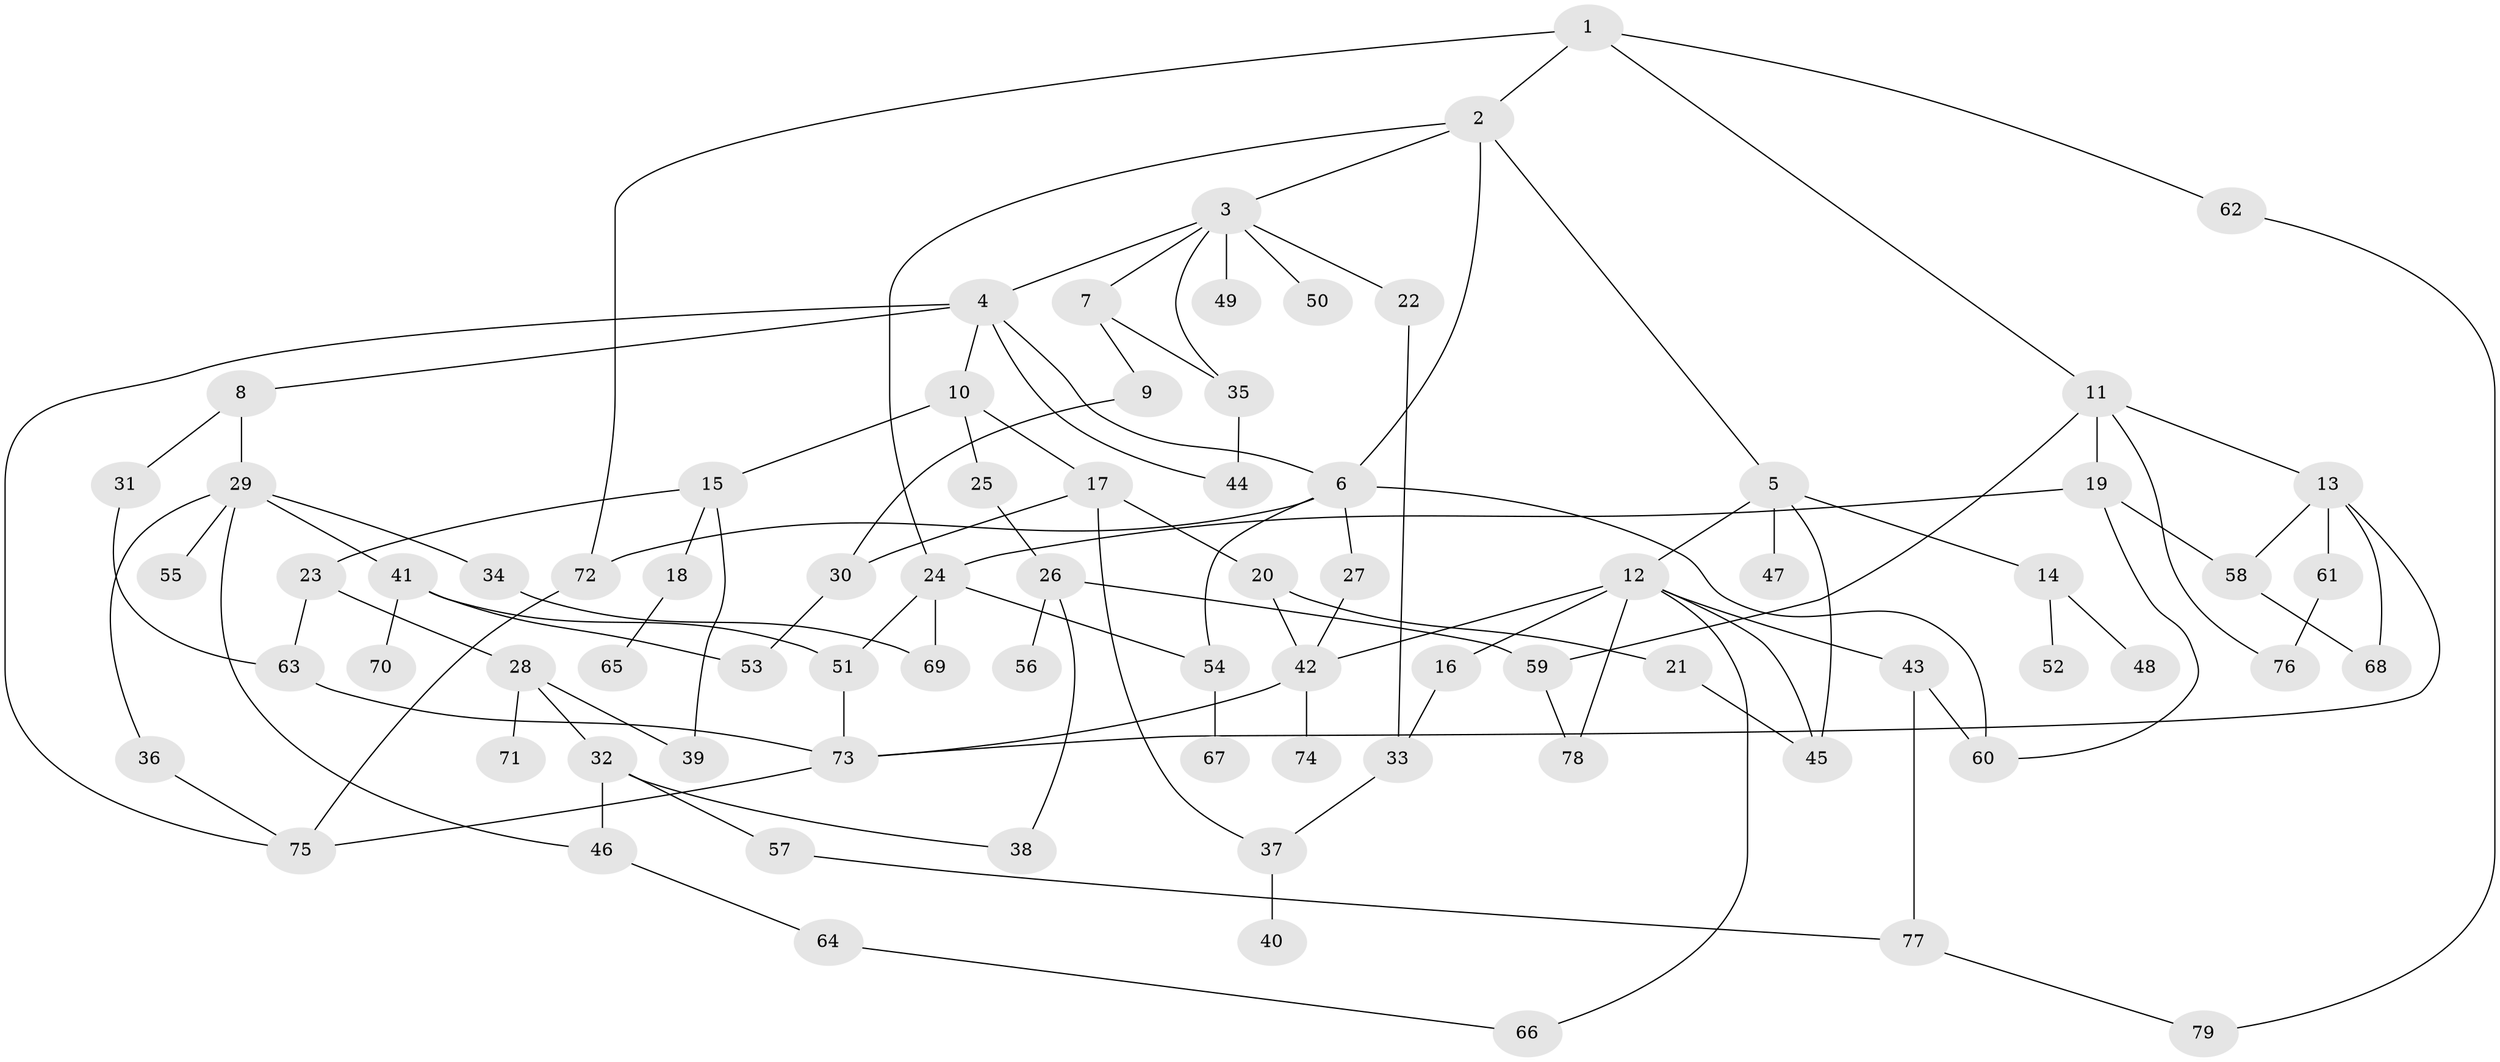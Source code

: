 // coarse degree distribution, {7: 0.17391304347826086, 4: 0.13043478260869565, 8: 0.043478260869565216, 11: 0.043478260869565216, 5: 0.17391304347826086, 3: 0.08695652173913043, 1: 0.30434782608695654, 2: 0.043478260869565216}
// Generated by graph-tools (version 1.1) at 2025/16/03/04/25 18:16:51]
// undirected, 79 vertices, 114 edges
graph export_dot {
graph [start="1"]
  node [color=gray90,style=filled];
  1;
  2;
  3;
  4;
  5;
  6;
  7;
  8;
  9;
  10;
  11;
  12;
  13;
  14;
  15;
  16;
  17;
  18;
  19;
  20;
  21;
  22;
  23;
  24;
  25;
  26;
  27;
  28;
  29;
  30;
  31;
  32;
  33;
  34;
  35;
  36;
  37;
  38;
  39;
  40;
  41;
  42;
  43;
  44;
  45;
  46;
  47;
  48;
  49;
  50;
  51;
  52;
  53;
  54;
  55;
  56;
  57;
  58;
  59;
  60;
  61;
  62;
  63;
  64;
  65;
  66;
  67;
  68;
  69;
  70;
  71;
  72;
  73;
  74;
  75;
  76;
  77;
  78;
  79;
  1 -- 2;
  1 -- 11;
  1 -- 62;
  1 -- 72;
  2 -- 3;
  2 -- 5;
  2 -- 24;
  2 -- 6;
  3 -- 4;
  3 -- 7;
  3 -- 22;
  3 -- 35;
  3 -- 49;
  3 -- 50;
  4 -- 6;
  4 -- 8;
  4 -- 10;
  4 -- 44;
  4 -- 75;
  5 -- 12;
  5 -- 14;
  5 -- 47;
  5 -- 45;
  6 -- 27;
  6 -- 60;
  6 -- 72;
  6 -- 54;
  7 -- 9;
  7 -- 35;
  8 -- 29;
  8 -- 31;
  9 -- 30;
  10 -- 15;
  10 -- 17;
  10 -- 25;
  11 -- 13;
  11 -- 19;
  11 -- 59;
  11 -- 76;
  12 -- 16;
  12 -- 43;
  12 -- 66;
  12 -- 78;
  12 -- 45;
  12 -- 42;
  13 -- 61;
  13 -- 73;
  13 -- 58;
  13 -- 68;
  14 -- 48;
  14 -- 52;
  15 -- 18;
  15 -- 23;
  15 -- 39;
  16 -- 33;
  17 -- 20;
  17 -- 30;
  17 -- 37;
  18 -- 65;
  19 -- 58;
  19 -- 60;
  19 -- 24;
  20 -- 21;
  20 -- 42;
  21 -- 45;
  22 -- 33;
  23 -- 28;
  23 -- 63;
  24 -- 54;
  24 -- 69;
  24 -- 51;
  25 -- 26;
  26 -- 56;
  26 -- 38;
  26 -- 59;
  27 -- 42;
  28 -- 32;
  28 -- 71;
  28 -- 39;
  29 -- 34;
  29 -- 36;
  29 -- 41;
  29 -- 55;
  29 -- 46;
  30 -- 53;
  31 -- 63;
  32 -- 38;
  32 -- 46;
  32 -- 57;
  33 -- 37;
  34 -- 69;
  35 -- 44;
  36 -- 75;
  37 -- 40;
  41 -- 51;
  41 -- 70;
  41 -- 53;
  42 -- 74;
  42 -- 73;
  43 -- 77;
  43 -- 60;
  46 -- 64;
  51 -- 73;
  54 -- 67;
  57 -- 77;
  58 -- 68;
  59 -- 78;
  61 -- 76;
  62 -- 79;
  63 -- 73;
  64 -- 66;
  72 -- 75;
  73 -- 75;
  77 -- 79;
}
